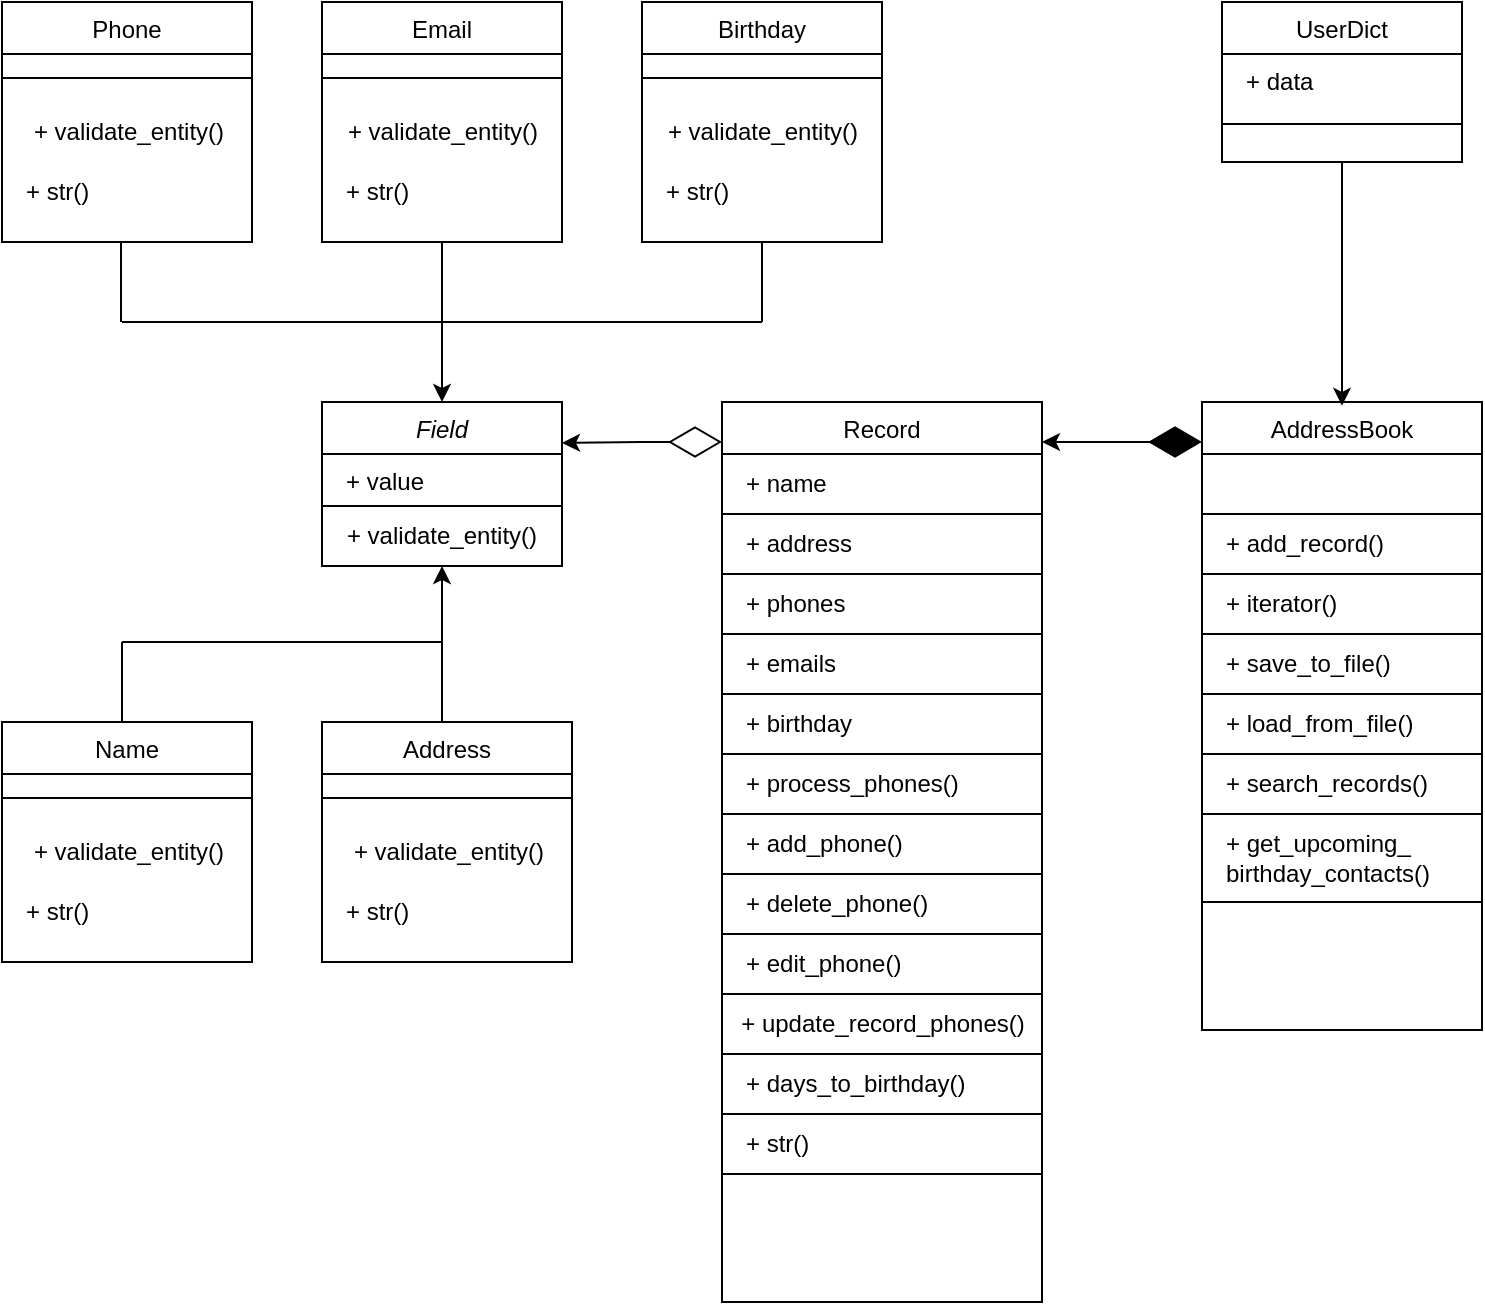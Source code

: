 <mxfile version="21.8.2" type="github">
  <diagram id="C5RBs43oDa-KdzZeNtuy" name="Page-1">
    <mxGraphModel dx="1434" dy="820" grid="1" gridSize="10" guides="1" tooltips="1" connect="1" arrows="1" fold="1" page="1" pageScale="1" pageWidth="827" pageHeight="1169" math="0" shadow="0">
      <root>
        <mxCell id="WIyWlLk6GJQsqaUBKTNV-0" />
        <mxCell id="WIyWlLk6GJQsqaUBKTNV-1" parent="WIyWlLk6GJQsqaUBKTNV-0" />
        <mxCell id="zkfFHV4jXpPFQw0GAbJ--0" value="Field" style="swimlane;fontStyle=2;align=center;verticalAlign=top;childLayout=stackLayout;horizontal=1;startSize=26;horizontalStack=0;resizeParent=1;resizeLast=0;collapsible=1;marginBottom=0;rounded=0;shadow=0;strokeWidth=1;" parent="WIyWlLk6GJQsqaUBKTNV-1" vertex="1">
          <mxGeometry x="200" y="320" width="120" height="82" as="geometry">
            <mxRectangle x="120" y="320" width="160" height="26" as="alternateBounds" />
          </mxGeometry>
        </mxCell>
        <mxCell id="zkfFHV4jXpPFQw0GAbJ--2" value="+ value" style="text;align=left;verticalAlign=top;spacingLeft=10;spacingRight=4;overflow=hidden;rotatable=0;points=[[0,0.5],[1,0.5]];portConstraint=eastwest;rounded=0;shadow=0;html=0;" parent="zkfFHV4jXpPFQw0GAbJ--0" vertex="1">
          <mxGeometry y="26" width="120" height="26" as="geometry" />
        </mxCell>
        <mxCell id="GY6bnFybjOZGVvLTXRjr-0" value="&lt;div align=&quot;center&quot;&gt;+ validate_entity()&lt;/div&gt;" style="html=1;whiteSpace=wrap;" vertex="1" parent="zkfFHV4jXpPFQw0GAbJ--0">
          <mxGeometry y="52" width="120" height="30" as="geometry" />
        </mxCell>
        <mxCell id="rrog9spRpvWUYlpcxpE0-8" value="" style="endArrow=none;html=1;rounded=0;" parent="WIyWlLk6GJQsqaUBKTNV-1" edge="1">
          <mxGeometry width="50" height="50" relative="1" as="geometry">
            <mxPoint x="100" y="280" as="sourcePoint" />
            <mxPoint x="420" y="280" as="targetPoint" />
          </mxGeometry>
        </mxCell>
        <mxCell id="rrog9spRpvWUYlpcxpE0-9" value="" style="endArrow=none;html=1;rounded=0;entryX=0.5;entryY=1;entryDx=0;entryDy=0;" parent="WIyWlLk6GJQsqaUBKTNV-1" edge="1">
          <mxGeometry width="50" height="50" relative="1" as="geometry">
            <mxPoint x="99.5" y="280" as="sourcePoint" />
            <mxPoint x="99.5" y="240" as="targetPoint" />
          </mxGeometry>
        </mxCell>
        <mxCell id="rrog9spRpvWUYlpcxpE0-10" value="" style="endArrow=none;html=1;rounded=0;entryX=0.5;entryY=1;entryDx=0;entryDy=0;" parent="WIyWlLk6GJQsqaUBKTNV-1" target="rrog9spRpvWUYlpcxpE0-28" edge="1">
          <mxGeometry width="50" height="50" relative="1" as="geometry">
            <mxPoint x="260" y="280" as="sourcePoint" />
            <mxPoint x="200" y="240" as="targetPoint" />
          </mxGeometry>
        </mxCell>
        <mxCell id="rrog9spRpvWUYlpcxpE0-11" value="" style="endArrow=none;html=1;rounded=0;entryX=0.5;entryY=1;entryDx=0;entryDy=0;" parent="WIyWlLk6GJQsqaUBKTNV-1" target="rrog9spRpvWUYlpcxpE0-44" edge="1">
          <mxGeometry width="50" height="50" relative="1" as="geometry">
            <mxPoint x="420" y="280" as="sourcePoint" />
            <mxPoint x="390" y="250" as="targetPoint" />
          </mxGeometry>
        </mxCell>
        <mxCell id="rrog9spRpvWUYlpcxpE0-16" value="" style="endArrow=none;html=1;rounded=0;" parent="WIyWlLk6GJQsqaUBKTNV-1" edge="1">
          <mxGeometry width="50" height="50" relative="1" as="geometry">
            <mxPoint x="260" y="440" as="sourcePoint" />
            <mxPoint x="200" y="440" as="targetPoint" />
          </mxGeometry>
        </mxCell>
        <mxCell id="rrog9spRpvWUYlpcxpE0-18" value="" style="endArrow=classic;html=1;rounded=0;entryX=0.5;entryY=0;entryDx=0;entryDy=0;" parent="WIyWlLk6GJQsqaUBKTNV-1" target="zkfFHV4jXpPFQw0GAbJ--0" edge="1">
          <mxGeometry width="50" height="50" relative="1" as="geometry">
            <mxPoint x="260" y="280" as="sourcePoint" />
            <mxPoint x="440" y="330" as="targetPoint" />
          </mxGeometry>
        </mxCell>
        <mxCell id="rrog9spRpvWUYlpcxpE0-19" value="" style="endArrow=classic;html=1;rounded=0;entryX=0.5;entryY=1;entryDx=0;entryDy=0;" parent="WIyWlLk6GJQsqaUBKTNV-1" target="zkfFHV4jXpPFQw0GAbJ--0" edge="1">
          <mxGeometry width="50" height="50" relative="1" as="geometry">
            <mxPoint x="260" y="440" as="sourcePoint" />
            <mxPoint x="440" y="330" as="targetPoint" />
          </mxGeometry>
        </mxCell>
        <mxCell id="rrog9spRpvWUYlpcxpE0-20" value="" style="endArrow=none;html=1;rounded=0;exitX=0.5;exitY=0;exitDx=0;exitDy=0;" parent="WIyWlLk6GJQsqaUBKTNV-1" edge="1">
          <mxGeometry width="50" height="50" relative="1" as="geometry">
            <mxPoint x="100" y="480" as="sourcePoint" />
            <mxPoint x="100" y="440" as="targetPoint" />
          </mxGeometry>
        </mxCell>
        <mxCell id="rrog9spRpvWUYlpcxpE0-21" value="" style="endArrow=none;html=1;rounded=0;" parent="WIyWlLk6GJQsqaUBKTNV-1" edge="1">
          <mxGeometry width="50" height="50" relative="1" as="geometry">
            <mxPoint x="100" y="440" as="sourcePoint" />
            <mxPoint x="200" y="440" as="targetPoint" />
          </mxGeometry>
        </mxCell>
        <mxCell id="rrog9spRpvWUYlpcxpE0-28" value="Email&#xa;" style="swimlane;fontStyle=0;align=center;verticalAlign=top;childLayout=stackLayout;horizontal=1;startSize=26;horizontalStack=0;resizeParent=1;resizeLast=0;collapsible=1;marginBottom=0;rounded=0;shadow=0;strokeWidth=1;" parent="WIyWlLk6GJQsqaUBKTNV-1" vertex="1">
          <mxGeometry x="200" y="120" width="120" height="120" as="geometry">
            <mxRectangle x="130" y="380" width="160" height="26" as="alternateBounds" />
          </mxGeometry>
        </mxCell>
        <mxCell id="rrog9spRpvWUYlpcxpE0-29" value="" style="line;html=1;strokeWidth=1;align=left;verticalAlign=middle;spacingTop=-1;spacingLeft=3;spacingRight=3;rotatable=0;labelPosition=right;points=[];portConstraint=eastwest;" parent="rrog9spRpvWUYlpcxpE0-28" vertex="1">
          <mxGeometry y="26" width="120" height="24" as="geometry" />
        </mxCell>
        <mxCell id="rrog9spRpvWUYlpcxpE0-37" value="&lt;div align=&quot;center&quot;&gt;+ validate_entity()&lt;/div&gt;" style="text;html=1;align=center;verticalAlign=middle;resizable=0;points=[];autosize=1;strokeColor=none;fillColor=none;" parent="rrog9spRpvWUYlpcxpE0-28" vertex="1">
          <mxGeometry y="50" width="120" height="30" as="geometry" />
        </mxCell>
        <mxCell id="rrog9spRpvWUYlpcxpE0-31" value="+ str()" style="text;html=1;align=left;verticalAlign=middle;resizable=0;points=[];autosize=1;strokeColor=none;fillColor=none;container=0;spacingLeft=10;" parent="rrog9spRpvWUYlpcxpE0-28" vertex="1">
          <mxGeometry y="80" width="120" height="30" as="geometry" />
        </mxCell>
        <mxCell id="rrog9spRpvWUYlpcxpE0-40" value="Phone" style="swimlane;fontStyle=0;align=center;verticalAlign=top;childLayout=stackLayout;horizontal=1;startSize=26;horizontalStack=0;resizeParent=1;resizeLast=0;collapsible=1;marginBottom=0;rounded=0;shadow=0;strokeWidth=1;" parent="WIyWlLk6GJQsqaUBKTNV-1" vertex="1">
          <mxGeometry x="40" y="120" width="125" height="120" as="geometry">
            <mxRectangle x="130" y="380" width="160" height="26" as="alternateBounds" />
          </mxGeometry>
        </mxCell>
        <mxCell id="rrog9spRpvWUYlpcxpE0-41" value="" style="line;html=1;strokeWidth=1;align=left;verticalAlign=middle;spacingTop=-1;spacingLeft=3;spacingRight=3;rotatable=0;labelPosition=right;points=[];portConstraint=eastwest;" parent="rrog9spRpvWUYlpcxpE0-40" vertex="1">
          <mxGeometry y="26" width="125" height="24" as="geometry" />
        </mxCell>
        <mxCell id="rrog9spRpvWUYlpcxpE0-42" value="&lt;div align=&quot;center&quot;&gt;+ validate_entity()&lt;/div&gt;" style="text;html=1;align=center;verticalAlign=middle;resizable=0;points=[];autosize=1;strokeColor=none;fillColor=none;" parent="rrog9spRpvWUYlpcxpE0-40" vertex="1">
          <mxGeometry y="50" width="125" height="30" as="geometry" />
        </mxCell>
        <mxCell id="rrog9spRpvWUYlpcxpE0-43" value="+ str()" style="text;html=1;align=left;verticalAlign=middle;resizable=0;points=[];autosize=1;strokeColor=none;fillColor=none;container=0;spacingLeft=10;" parent="rrog9spRpvWUYlpcxpE0-40" vertex="1">
          <mxGeometry y="80" width="125" height="30" as="geometry" />
        </mxCell>
        <mxCell id="rrog9spRpvWUYlpcxpE0-44" value="Birthday" style="swimlane;fontStyle=0;align=center;verticalAlign=top;childLayout=stackLayout;horizontal=1;startSize=26;horizontalStack=0;resizeParent=1;resizeLast=0;collapsible=1;marginBottom=0;rounded=0;shadow=0;strokeWidth=1;strokeColor=default;" parent="WIyWlLk6GJQsqaUBKTNV-1" vertex="1">
          <mxGeometry x="360" y="120" width="120" height="120" as="geometry">
            <mxRectangle x="130" y="380" width="160" height="26" as="alternateBounds" />
          </mxGeometry>
        </mxCell>
        <mxCell id="rrog9spRpvWUYlpcxpE0-45" value="" style="line;html=1;strokeWidth=1;align=left;verticalAlign=middle;spacingTop=-1;spacingLeft=3;spacingRight=3;rotatable=0;labelPosition=right;points=[];portConstraint=eastwest;" parent="rrog9spRpvWUYlpcxpE0-44" vertex="1">
          <mxGeometry y="26" width="120" height="24" as="geometry" />
        </mxCell>
        <mxCell id="rrog9spRpvWUYlpcxpE0-46" value="&lt;div align=&quot;center&quot;&gt;+ validate_entity()&lt;/div&gt;" style="text;html=1;align=center;verticalAlign=middle;resizable=0;points=[];autosize=1;strokeColor=none;fillColor=none;" parent="rrog9spRpvWUYlpcxpE0-44" vertex="1">
          <mxGeometry y="50" width="120" height="30" as="geometry" />
        </mxCell>
        <mxCell id="rrog9spRpvWUYlpcxpE0-47" value="+ str()" style="text;html=1;align=left;verticalAlign=middle;resizable=0;points=[];autosize=1;strokeColor=none;fillColor=none;container=0;spacingLeft=10;" parent="rrog9spRpvWUYlpcxpE0-44" vertex="1">
          <mxGeometry y="80" width="120" height="30" as="geometry" />
        </mxCell>
        <mxCell id="rrog9spRpvWUYlpcxpE0-48" value="" style="endArrow=none;html=1;rounded=0;exitX=0.5;exitY=0;exitDx=0;exitDy=0;" parent="WIyWlLk6GJQsqaUBKTNV-1" edge="1">
          <mxGeometry width="50" height="50" relative="1" as="geometry">
            <mxPoint x="260" y="480" as="sourcePoint" />
            <mxPoint x="260" y="440" as="targetPoint" />
          </mxGeometry>
        </mxCell>
        <mxCell id="rrog9spRpvWUYlpcxpE0-49" value="AddressBook" style="swimlane;align=center;verticalAlign=top;childLayout=stackLayout;horizontal=1;startSize=26;horizontalStack=0;resizeParent=1;resizeLast=0;collapsible=1;marginBottom=0;rounded=0;shadow=0;strokeWidth=1;strokeColor=default;fontStyle=0" parent="WIyWlLk6GJQsqaUBKTNV-1" vertex="1">
          <mxGeometry x="640" y="320" width="140" height="314" as="geometry">
            <mxRectangle x="130" y="380" width="160" height="26" as="alternateBounds" />
          </mxGeometry>
        </mxCell>
        <mxCell id="rrog9spRpvWUYlpcxpE0-53" value="&lt;div&gt;&amp;nbsp;&lt;br&gt;&lt;/div&gt;" style="text;html=1;align=left;verticalAlign=middle;resizable=0;points=[];autosize=1;strokeColor=default;fillColor=none;spacingTop=0;spacingLeft=10;" parent="rrog9spRpvWUYlpcxpE0-49" vertex="1">
          <mxGeometry y="26" width="140" height="30" as="geometry" />
        </mxCell>
        <mxCell id="rrog9spRpvWUYlpcxpE0-54" value="+ add_record()" style="text;html=1;align=left;verticalAlign=middle;resizable=0;points=[];autosize=1;strokeColor=default;fillColor=none;spacingLeft=10;" parent="rrog9spRpvWUYlpcxpE0-49" vertex="1">
          <mxGeometry y="56" width="140" height="30" as="geometry" />
        </mxCell>
        <mxCell id="rrog9spRpvWUYlpcxpE0-55" value="+ iterator()" style="text;html=1;align=left;verticalAlign=middle;resizable=0;points=[];autosize=1;strokeColor=default;fillColor=none;spacingLeft=10;" parent="rrog9spRpvWUYlpcxpE0-49" vertex="1">
          <mxGeometry y="86" width="140" height="30" as="geometry" />
        </mxCell>
        <mxCell id="rrog9spRpvWUYlpcxpE0-56" value="+ save_to_file()" style="text;html=1;align=left;verticalAlign=middle;resizable=0;points=[];autosize=1;strokeColor=none;fillColor=none;spacingLeft=10;" parent="rrog9spRpvWUYlpcxpE0-49" vertex="1">
          <mxGeometry y="116" width="140" height="30" as="geometry" />
        </mxCell>
        <mxCell id="rrog9spRpvWUYlpcxpE0-57" value="+ load_from_file()" style="text;html=1;align=left;verticalAlign=middle;resizable=0;points=[];autosize=1;strokeColor=default;fillColor=none;spacingLeft=10;" parent="rrog9spRpvWUYlpcxpE0-49" vertex="1">
          <mxGeometry y="146" width="140" height="30" as="geometry" />
        </mxCell>
        <mxCell id="rrog9spRpvWUYlpcxpE0-58" value="&lt;div align=&quot;left&quot;&gt;+ search_records()&lt;/div&gt;" style="text;html=1;align=left;verticalAlign=middle;resizable=0;points=[];autosize=1;strokeColor=default;fillColor=none;spacingLeft=10;" parent="rrog9spRpvWUYlpcxpE0-49" vertex="1">
          <mxGeometry y="176" width="140" height="30" as="geometry" />
        </mxCell>
        <mxCell id="rrog9spRpvWUYlpcxpE0-107" value="&lt;div&gt;+ get_upcoming_&lt;/div&gt;&lt;div&gt;birthday_contacts()&lt;/div&gt;" style="html=1;whiteSpace=wrap;align=left;spacingLeft=10;" parent="rrog9spRpvWUYlpcxpE0-49" vertex="1">
          <mxGeometry y="206" width="140" height="44" as="geometry" />
        </mxCell>
        <mxCell id="rrog9spRpvWUYlpcxpE0-50" value="" style="line;html=1;strokeWidth=1;align=left;verticalAlign=middle;spacingTop=-1;spacingLeft=3;spacingRight=3;rotatable=0;labelPosition=right;points=[];portConstraint=eastwest;strokeColor=none;" parent="rrog9spRpvWUYlpcxpE0-49" vertex="1">
          <mxGeometry y="250" width="140" height="64" as="geometry" />
        </mxCell>
        <mxCell id="rrog9spRpvWUYlpcxpE0-78" value="UserDict" style="swimlane;fontStyle=0;align=center;verticalAlign=top;childLayout=stackLayout;horizontal=1;startSize=26;horizontalStack=0;resizeParent=1;resizeLast=0;collapsible=1;marginBottom=0;rounded=0;shadow=0;strokeWidth=1;" parent="WIyWlLk6GJQsqaUBKTNV-1" vertex="1">
          <mxGeometry x="650" y="120" width="120" height="80" as="geometry">
            <mxRectangle x="120" y="320" width="160" height="26" as="alternateBounds" />
          </mxGeometry>
        </mxCell>
        <mxCell id="rrog9spRpvWUYlpcxpE0-79" value="+ data" style="text;align=left;verticalAlign=top;spacingLeft=10;spacingRight=4;overflow=hidden;rotatable=0;points=[[0,0.5],[1,0.5]];portConstraint=eastwest;rounded=0;shadow=0;html=0;" parent="rrog9spRpvWUYlpcxpE0-78" vertex="1">
          <mxGeometry y="26" width="120" height="26" as="geometry" />
        </mxCell>
        <mxCell id="rrog9spRpvWUYlpcxpE0-80" value="" style="line;html=1;strokeWidth=1;align=left;verticalAlign=middle;spacingTop=-1;spacingLeft=3;spacingRight=3;rotatable=0;labelPosition=right;points=[];portConstraint=eastwest;" parent="rrog9spRpvWUYlpcxpE0-78" vertex="1">
          <mxGeometry y="52" width="120" height="18" as="geometry" />
        </mxCell>
        <mxCell id="rrog9spRpvWUYlpcxpE0-81" value="Record" style="swimlane;align=center;verticalAlign=top;childLayout=stackLayout;horizontal=1;startSize=26;horizontalStack=0;resizeParent=1;resizeLast=0;collapsible=1;marginBottom=0;rounded=0;shadow=0;strokeWidth=1;strokeColor=default;fontStyle=0" parent="WIyWlLk6GJQsqaUBKTNV-1" vertex="1">
          <mxGeometry x="400" y="320" width="160" height="450" as="geometry">
            <mxRectangle x="130" y="380" width="160" height="26" as="alternateBounds" />
          </mxGeometry>
        </mxCell>
        <mxCell id="rrog9spRpvWUYlpcxpE0-82" value="&lt;div&gt;+ name&lt;/div&gt;" style="text;html=1;align=left;verticalAlign=middle;resizable=0;points=[];autosize=1;strokeColor=default;fillColor=none;spacingTop=0;spacingLeft=10;" parent="rrog9spRpvWUYlpcxpE0-81" vertex="1">
          <mxGeometry y="26" width="160" height="30" as="geometry" />
        </mxCell>
        <mxCell id="rrog9spRpvWUYlpcxpE0-83" value="+ address" style="text;html=1;align=left;verticalAlign=middle;resizable=0;points=[];autosize=1;strokeColor=default;fillColor=none;spacingLeft=10;" parent="rrog9spRpvWUYlpcxpE0-81" vertex="1">
          <mxGeometry y="56" width="160" height="30" as="geometry" />
        </mxCell>
        <mxCell id="rrog9spRpvWUYlpcxpE0-84" value="+ phones" style="text;html=1;align=left;verticalAlign=middle;resizable=0;points=[];autosize=1;strokeColor=default;fillColor=none;spacingLeft=10;" parent="rrog9spRpvWUYlpcxpE0-81" vertex="1">
          <mxGeometry y="86" width="160" height="30" as="geometry" />
        </mxCell>
        <mxCell id="rrog9spRpvWUYlpcxpE0-85" value="+ emails" style="text;html=1;align=left;verticalAlign=middle;resizable=0;points=[];autosize=1;strokeColor=none;fillColor=none;spacingLeft=10;" parent="rrog9spRpvWUYlpcxpE0-81" vertex="1">
          <mxGeometry y="116" width="160" height="30" as="geometry" />
        </mxCell>
        <mxCell id="rrog9spRpvWUYlpcxpE0-86" value="+ birthday" style="text;html=1;align=left;verticalAlign=middle;resizable=0;points=[];autosize=1;strokeColor=default;fillColor=none;spacingLeft=10;" parent="rrog9spRpvWUYlpcxpE0-81" vertex="1">
          <mxGeometry y="146" width="160" height="30" as="geometry" />
        </mxCell>
        <mxCell id="rrog9spRpvWUYlpcxpE0-87" value="&lt;div align=&quot;left&quot;&gt;+ process_phones()&lt;/div&gt;" style="text;html=1;align=left;verticalAlign=middle;resizable=0;points=[];autosize=1;strokeColor=default;fillColor=none;spacingLeft=10;" parent="rrog9spRpvWUYlpcxpE0-81" vertex="1">
          <mxGeometry y="176" width="160" height="30" as="geometry" />
        </mxCell>
        <mxCell id="rrog9spRpvWUYlpcxpE0-88" value="+ add_phone()" style="text;html=1;align=left;verticalAlign=middle;resizable=0;points=[];autosize=1;strokeColor=default;fillColor=none;spacingLeft=10;" parent="rrog9spRpvWUYlpcxpE0-81" vertex="1">
          <mxGeometry y="206" width="160" height="30" as="geometry" />
        </mxCell>
        <mxCell id="rrog9spRpvWUYlpcxpE0-89" value="+ delete_phone()" style="text;html=1;align=left;verticalAlign=middle;resizable=0;points=[];autosize=1;strokeColor=default;fillColor=none;spacingLeft=10;" parent="rrog9spRpvWUYlpcxpE0-81" vertex="1">
          <mxGeometry y="236" width="160" height="30" as="geometry" />
        </mxCell>
        <mxCell id="rrog9spRpvWUYlpcxpE0-90" value="+ edit_phone()" style="text;html=1;align=left;verticalAlign=middle;resizable=0;points=[];autosize=1;strokeColor=default;fillColor=none;spacingLeft=10;" parent="rrog9spRpvWUYlpcxpE0-81" vertex="1">
          <mxGeometry y="266" width="160" height="30" as="geometry" />
        </mxCell>
        <mxCell id="rrog9spRpvWUYlpcxpE0-91" value="&lt;div&gt;+ update_record_phones()&lt;/div&gt;" style="text;html=1;align=center;verticalAlign=middle;resizable=0;points=[];autosize=1;strokeColor=default;fillColor=none;" parent="rrog9spRpvWUYlpcxpE0-81" vertex="1">
          <mxGeometry y="296" width="160" height="30" as="geometry" />
        </mxCell>
        <mxCell id="rrog9spRpvWUYlpcxpE0-92" value="+ days_to_birthday()" style="text;html=1;align=left;verticalAlign=middle;resizable=0;points=[];autosize=1;strokeColor=default;fillColor=none;spacingLeft=10;" parent="rrog9spRpvWUYlpcxpE0-81" vertex="1">
          <mxGeometry y="326" width="160" height="30" as="geometry" />
        </mxCell>
        <mxCell id="rrog9spRpvWUYlpcxpE0-93" value="+ str()" style="text;html=1;align=left;verticalAlign=middle;resizable=0;points=[];autosize=1;strokeColor=default;fillColor=none;container=0;spacingLeft=10;" parent="rrog9spRpvWUYlpcxpE0-81" vertex="1">
          <mxGeometry y="356" width="160" height="30" as="geometry" />
        </mxCell>
        <mxCell id="rrog9spRpvWUYlpcxpE0-94" value="" style="line;html=1;strokeWidth=1;align=left;verticalAlign=middle;spacingTop=-1;spacingLeft=3;spacingRight=3;rotatable=0;labelPosition=right;points=[];portConstraint=eastwest;strokeColor=none;" parent="rrog9spRpvWUYlpcxpE0-81" vertex="1">
          <mxGeometry y="386" width="160" height="64" as="geometry" />
        </mxCell>
        <mxCell id="rrog9spRpvWUYlpcxpE0-95" value="" style="endArrow=classic;html=1;rounded=0;exitX=0.5;exitY=1;exitDx=0;exitDy=0;entryX=0.5;entryY=0.006;entryDx=0;entryDy=0;entryPerimeter=0;" parent="WIyWlLk6GJQsqaUBKTNV-1" source="rrog9spRpvWUYlpcxpE0-78" target="rrog9spRpvWUYlpcxpE0-49" edge="1">
          <mxGeometry width="50" height="50" relative="1" as="geometry">
            <mxPoint x="680" y="280" as="sourcePoint" />
            <mxPoint x="720" y="320" as="targetPoint" />
          </mxGeometry>
        </mxCell>
        <mxCell id="rrog9spRpvWUYlpcxpE0-101" value="" style="endArrow=diamondThin;endFill=1;endSize=24;html=1;rounded=0;" parent="WIyWlLk6GJQsqaUBKTNV-1" edge="1">
          <mxGeometry width="160" relative="1" as="geometry">
            <mxPoint x="600" y="340" as="sourcePoint" />
            <mxPoint x="640" y="340" as="targetPoint" />
          </mxGeometry>
        </mxCell>
        <mxCell id="rrog9spRpvWUYlpcxpE0-102" value="" style="endArrow=diamondThin;endFill=0;endSize=24;html=1;rounded=0;" parent="WIyWlLk6GJQsqaUBKTNV-1" edge="1">
          <mxGeometry width="160" relative="1" as="geometry">
            <mxPoint x="360" y="340" as="sourcePoint" />
            <mxPoint x="400" y="340" as="targetPoint" />
          </mxGeometry>
        </mxCell>
        <mxCell id="rrog9spRpvWUYlpcxpE0-103" value="" style="endArrow=classic;html=1;rounded=0;entryX=1;entryY=0.25;entryDx=0;entryDy=0;" parent="WIyWlLk6GJQsqaUBKTNV-1" target="zkfFHV4jXpPFQw0GAbJ--0" edge="1">
          <mxGeometry width="50" height="50" relative="1" as="geometry">
            <mxPoint x="360" y="340" as="sourcePoint" />
            <mxPoint x="440" y="370" as="targetPoint" />
          </mxGeometry>
        </mxCell>
        <mxCell id="rrog9spRpvWUYlpcxpE0-104" value="" style="endArrow=classic;html=1;rounded=0;entryX=1;entryY=0.25;entryDx=0;entryDy=0;" parent="WIyWlLk6GJQsqaUBKTNV-1" edge="1">
          <mxGeometry width="50" height="50" relative="1" as="geometry">
            <mxPoint x="600" y="340" as="sourcePoint" />
            <mxPoint x="560" y="340" as="targetPoint" />
          </mxGeometry>
        </mxCell>
        <mxCell id="RDBGeEJVXR8b_IhdHfs6-0" value="Name" style="swimlane;fontStyle=0;align=center;verticalAlign=top;childLayout=stackLayout;horizontal=1;startSize=26;horizontalStack=0;resizeParent=1;resizeLast=0;collapsible=1;marginBottom=0;rounded=0;shadow=0;strokeWidth=1;" parent="WIyWlLk6GJQsqaUBKTNV-1" vertex="1">
          <mxGeometry x="40" y="480" width="125" height="120" as="geometry">
            <mxRectangle x="130" y="380" width="160" height="26" as="alternateBounds" />
          </mxGeometry>
        </mxCell>
        <mxCell id="RDBGeEJVXR8b_IhdHfs6-1" value="" style="line;html=1;strokeWidth=1;align=left;verticalAlign=middle;spacingTop=-1;spacingLeft=3;spacingRight=3;rotatable=0;labelPosition=right;points=[];portConstraint=eastwest;" parent="RDBGeEJVXR8b_IhdHfs6-0" vertex="1">
          <mxGeometry y="26" width="125" height="24" as="geometry" />
        </mxCell>
        <mxCell id="RDBGeEJVXR8b_IhdHfs6-2" value="&lt;div align=&quot;center&quot;&gt;+ validate_entity()&lt;/div&gt;" style="text;html=1;align=center;verticalAlign=middle;resizable=0;points=[];autosize=1;strokeColor=none;fillColor=none;" parent="RDBGeEJVXR8b_IhdHfs6-0" vertex="1">
          <mxGeometry y="50" width="125" height="30" as="geometry" />
        </mxCell>
        <mxCell id="RDBGeEJVXR8b_IhdHfs6-3" value="+ str()" style="text;html=1;align=left;verticalAlign=middle;resizable=0;points=[];autosize=1;strokeColor=none;fillColor=none;container=0;spacingLeft=10;" parent="RDBGeEJVXR8b_IhdHfs6-0" vertex="1">
          <mxGeometry y="80" width="125" height="30" as="geometry" />
        </mxCell>
        <mxCell id="RDBGeEJVXR8b_IhdHfs6-5" value="Address" style="swimlane;fontStyle=0;align=center;verticalAlign=top;childLayout=stackLayout;horizontal=1;startSize=26;horizontalStack=0;resizeParent=1;resizeLast=0;collapsible=1;marginBottom=0;rounded=0;shadow=0;strokeWidth=1;" parent="WIyWlLk6GJQsqaUBKTNV-1" vertex="1">
          <mxGeometry x="200" y="480" width="125" height="120" as="geometry">
            <mxRectangle x="130" y="380" width="160" height="26" as="alternateBounds" />
          </mxGeometry>
        </mxCell>
        <mxCell id="RDBGeEJVXR8b_IhdHfs6-6" value="" style="line;html=1;strokeWidth=1;align=left;verticalAlign=middle;spacingTop=-1;spacingLeft=3;spacingRight=3;rotatable=0;labelPosition=right;points=[];portConstraint=eastwest;" parent="RDBGeEJVXR8b_IhdHfs6-5" vertex="1">
          <mxGeometry y="26" width="125" height="24" as="geometry" />
        </mxCell>
        <mxCell id="RDBGeEJVXR8b_IhdHfs6-7" value="&lt;div align=&quot;center&quot;&gt;+ validate_entity()&lt;/div&gt;" style="text;html=1;align=center;verticalAlign=middle;resizable=0;points=[];autosize=1;strokeColor=none;fillColor=none;" parent="RDBGeEJVXR8b_IhdHfs6-5" vertex="1">
          <mxGeometry y="50" width="125" height="30" as="geometry" />
        </mxCell>
        <mxCell id="RDBGeEJVXR8b_IhdHfs6-8" value="+ str()" style="text;html=1;align=left;verticalAlign=middle;resizable=0;points=[];autosize=1;strokeColor=none;fillColor=none;container=0;spacingLeft=10;" parent="RDBGeEJVXR8b_IhdHfs6-5" vertex="1">
          <mxGeometry y="80" width="125" height="30" as="geometry" />
        </mxCell>
      </root>
    </mxGraphModel>
  </diagram>
</mxfile>
